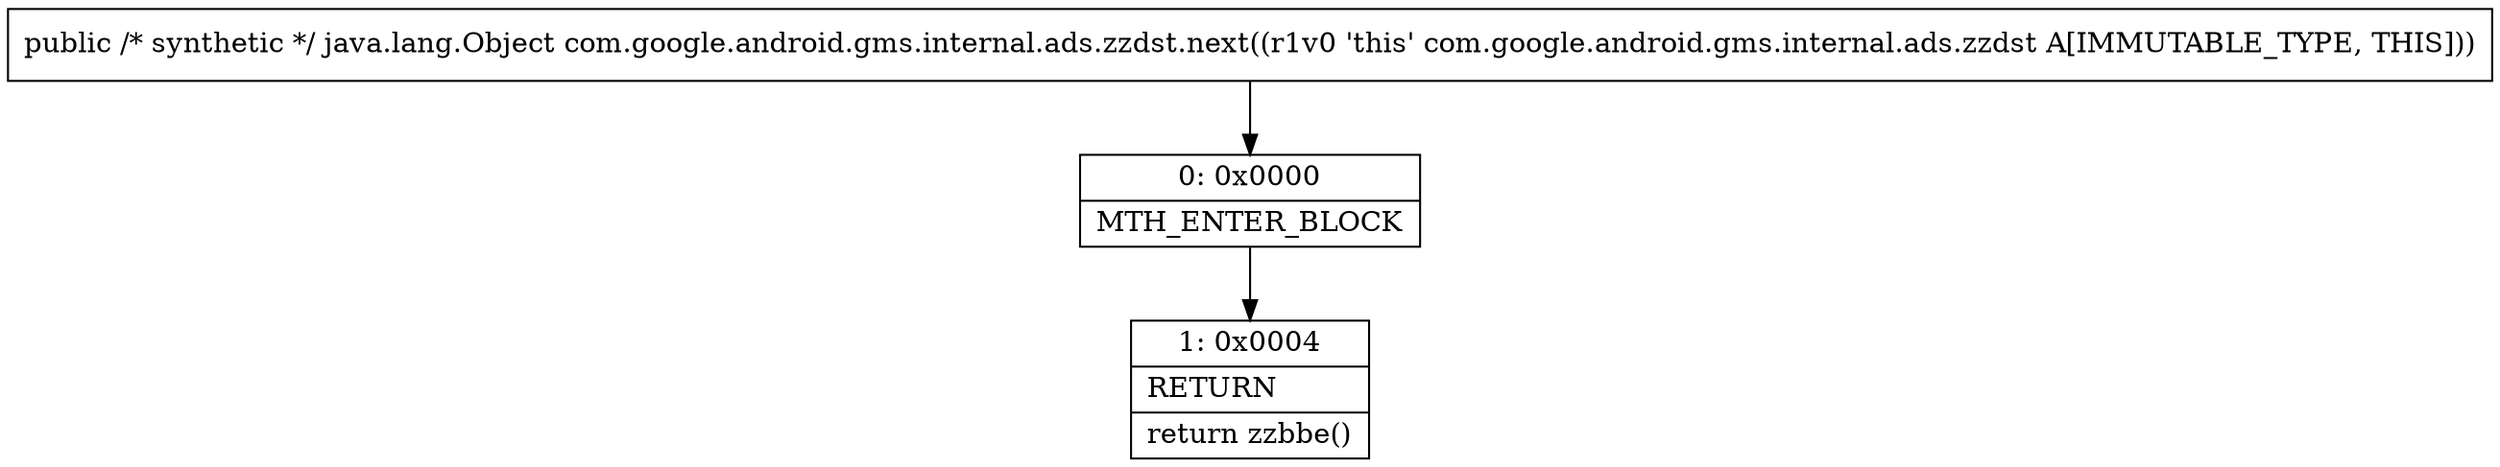 digraph "CFG forcom.google.android.gms.internal.ads.zzdst.next()Ljava\/lang\/Object;" {
Node_0 [shape=record,label="{0\:\ 0x0000|MTH_ENTER_BLOCK\l}"];
Node_1 [shape=record,label="{1\:\ 0x0004|RETURN\l|return zzbbe()\l}"];
MethodNode[shape=record,label="{public \/* synthetic *\/ java.lang.Object com.google.android.gms.internal.ads.zzdst.next((r1v0 'this' com.google.android.gms.internal.ads.zzdst A[IMMUTABLE_TYPE, THIS])) }"];
MethodNode -> Node_0;
Node_0 -> Node_1;
}

